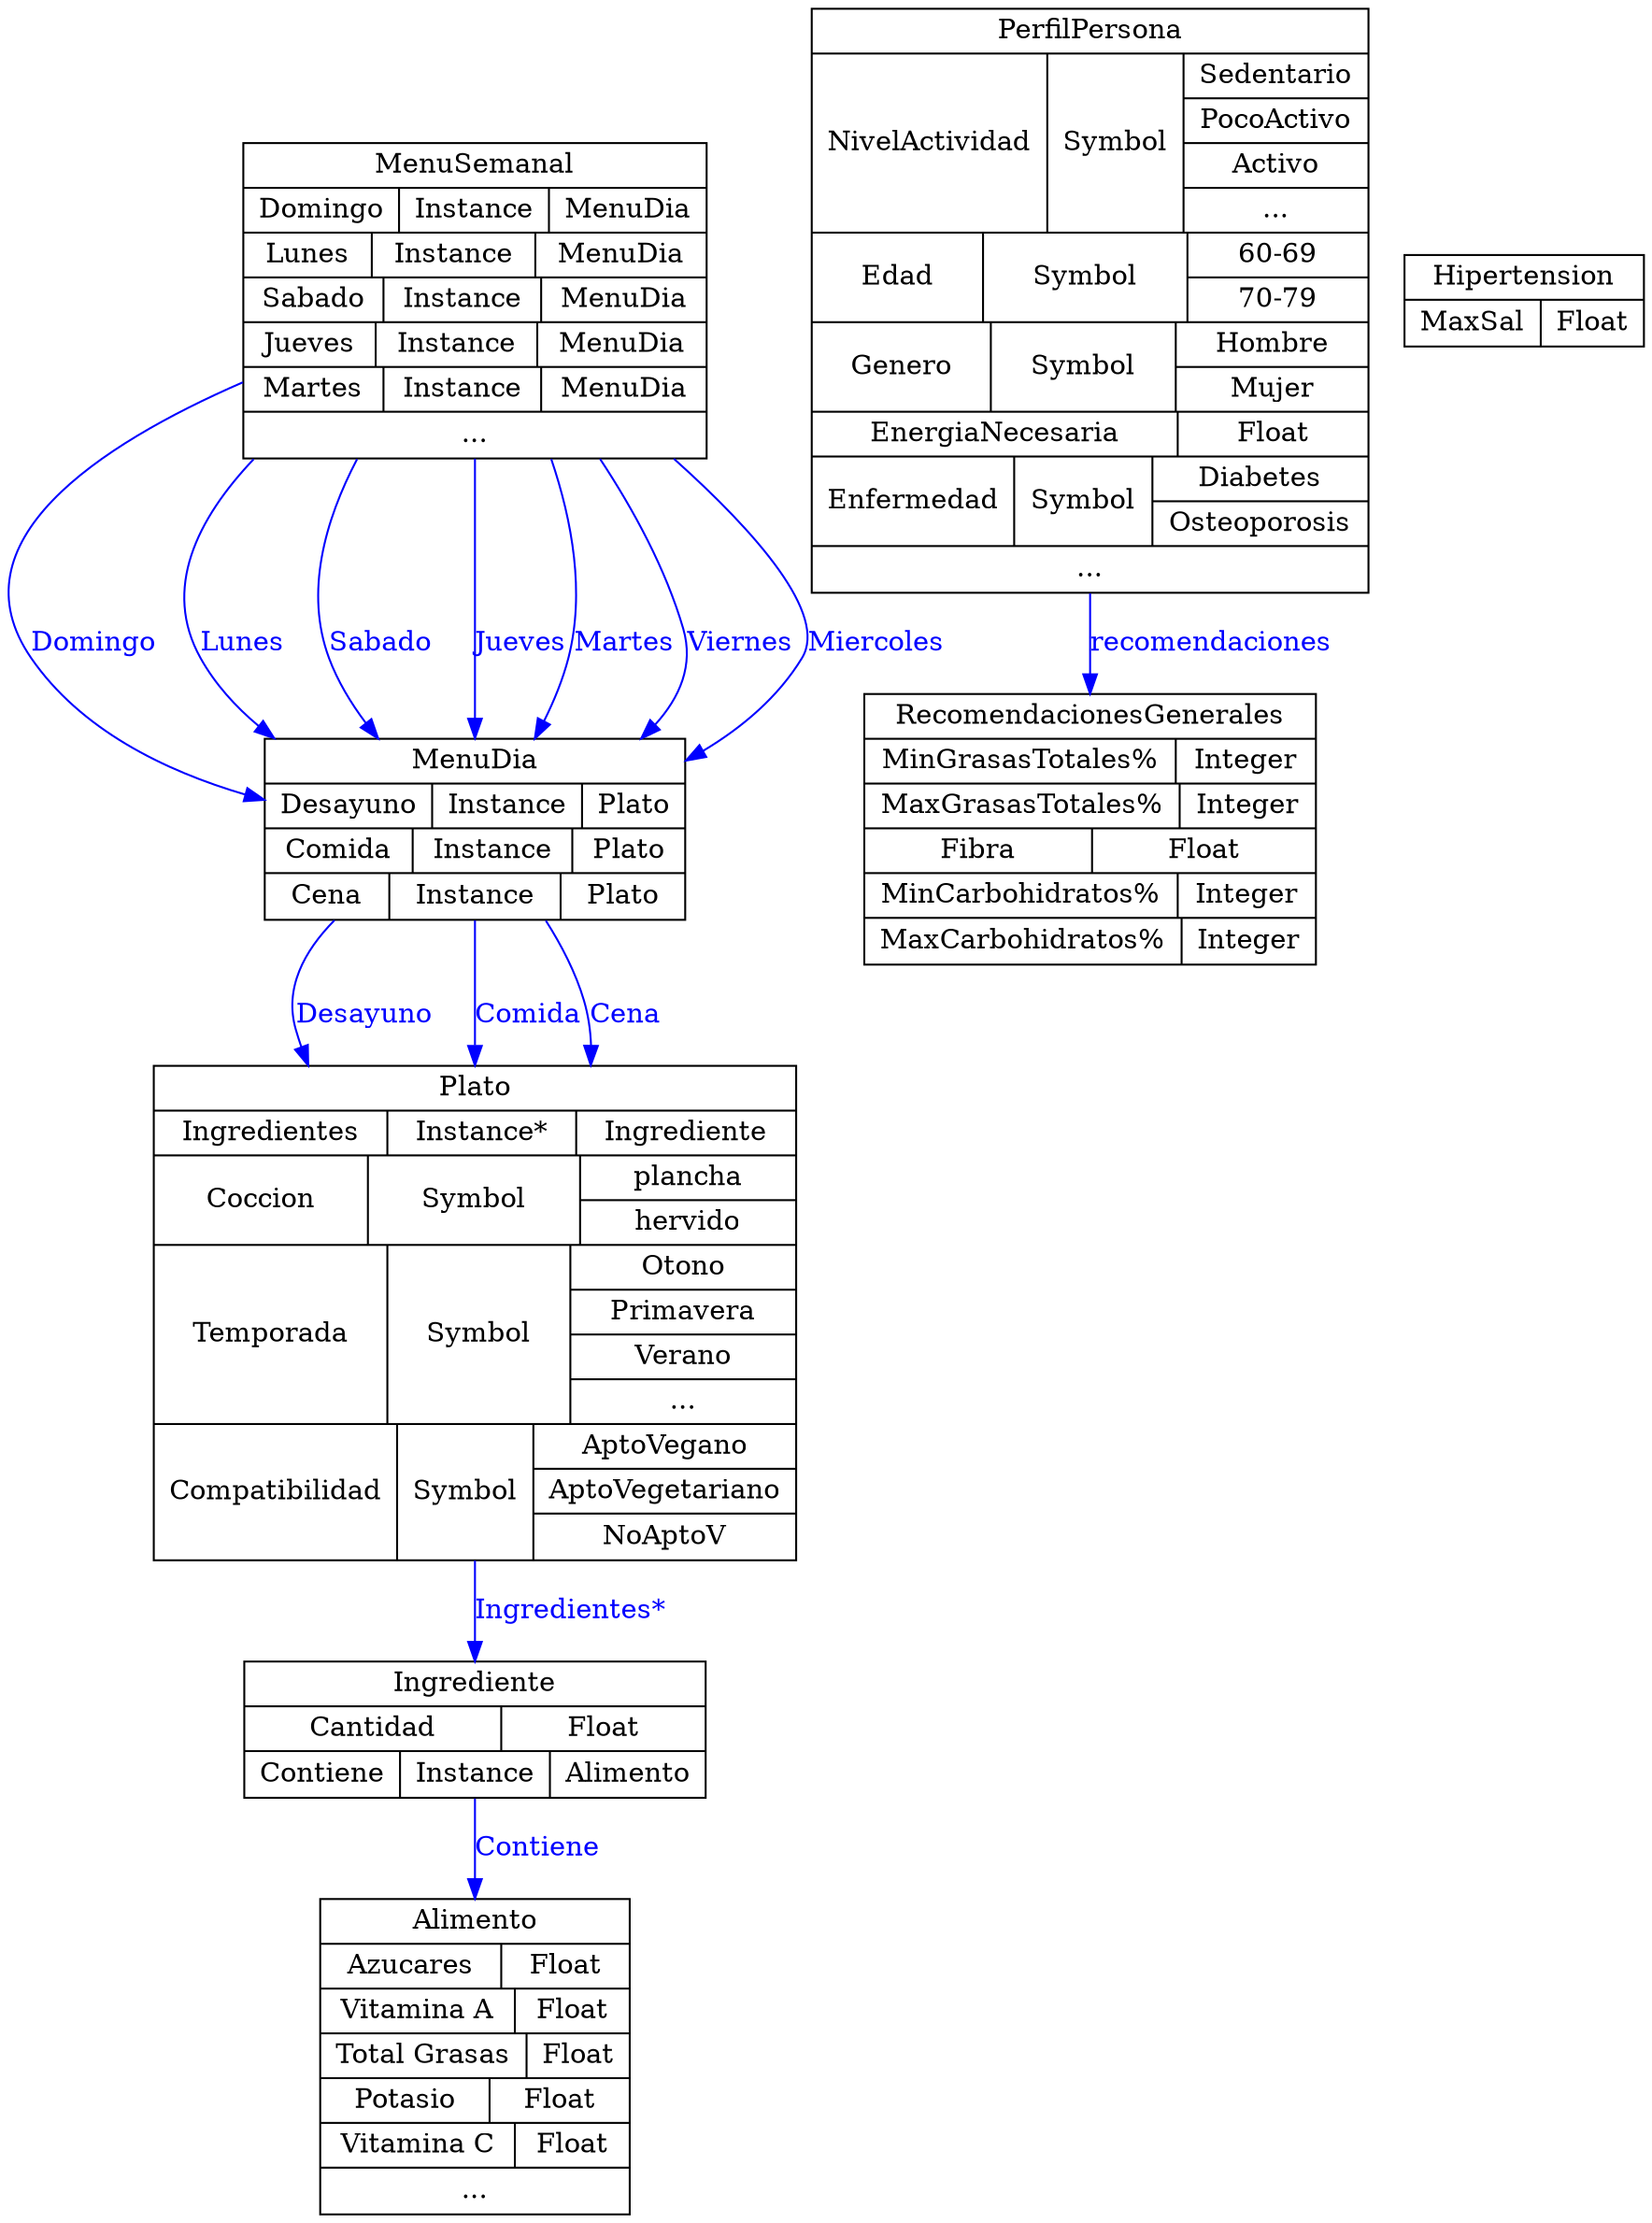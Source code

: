 digraph ontology {
	node [label="\N"];
	graph [bb="0,0,718.08,1134"];
	Plato [label="{Plato|{Ingredientes|Instance*|{Ingrediente}}|{Coccion|Symbol|{plancha|hervido}}|{Temporada|Symbol|{Otono|Primavera|Verano|...}}\
|{Compatibilidad|Symbol|{AptoVegano|AptoVegetariano|NoAptoV}}}", shape=record, color="0.0,0.0,0.0", fontcolor="0.0,0.0,0.0", pos="216.08,463", rects="79.583,566.5,352.58,589.5 79.583,543.5,176.58,566.5 176.58,543.5,260.58,566.5 260.58,543.5,352.58,566.5 79.583,497.5,173.58,543.5\
 173.58,497.5,263.58,543.5 263.58,520.5,352.58,543.5 263.58,497.5,352.58,520.5 79.583,405.5,180.58,497.5 180.58,405.5,260.58,497.5\
 260.58,474.5,352.58,497.5 260.58,451.5,352.58,474.5 260.58,428.5,352.58,451.5 260.58,405.5,352.58,428.5 79.583,336.5,181.58,\
405.5 181.58,336.5,241.58,405.5 241.58,382.5,352.58,405.5 241.58,359.5,352.58,382.5 241.58,336.5,352.58,359.5", width="3.7847", height="3.5278"];
	Ingrediente [label="{Ingrediente|{Cantidad|Float}|{Contiene|Instance|{Alimento}}}", shape=record, color="0.0,0.0,0.0", fontcolor="0.0,0.0,0.0", pos="216.08,249", rects="118.08,260.5,314.08,283.5 118.08,237.5,227.08,260.5 227.08,237.5,314.08,260.5 118.08,214.5,184.08,237.5 184.08,214.5,247.08,237.5\
 247.08,214.5,314.08,237.5", width="2.7222", height="0.97222"];
	PerfilPersona [label="{PerfilPersona|{NivelActividad|Symbol|{Sedentario|PocoActivo|Activo|...}}|{Edad|Symbol|{60-69|70-79}}|{Genero|Symbol|{Hombre|Mujer\
}}|{EnergiaNecesaria|Float}|{Enfermedad|Symbol|{Diabetes|Osteoporosis}}|{...}}", shape=record, color="0.0,0.0,0.0", fontcolor="0.0,0.0,0.0", pos="474.08,984", rects="352.58,1110.5,595.58,1133.5 352.58,1018.5,451.58,1110.5 451.58,1018.5,511.58,1110.5 511.58,1087.5,595.58,1110.5 511.58,1064.5,595.58\
,1087.5 511.58,1041.5,595.58,1064.5 511.58,1018.5,595.58,1041.5 352.58,972.5,427.58,1018.5 427.58,972.5,517.58,1018.5 517.58\
,995.5,595.58,1018.5 517.58,972.5,595.58,995.5 352.58,926.5,431.58,972.5 431.58,926.5,512.58,972.5 512.58,949.5,595.58,972.5 512.58\
,926.5,595.58,949.5 352.58,903.5,507.58,926.5 507.58,903.5,595.58,926.5 352.58,857.5,438.58,903.5 438.58,857.5,500.58,903.5 500.58\
,880.5,595.58,903.5 500.58,857.5,595.58,880.5 352.58,834.5,595.58,857.5", width="3.3681", height="4.1667"];
	RecomendacionesGenerales [label="{RecomendacionesGenerales|{MinGrasasTotales%|Integer}|{MaxGrasasTotales%|Integer}|{Fibra|Float}|{MinCarbohidratos%|Integer}|{MaxCarbohidratos\
%|Integer}}", shape=record, color="0.0,0.0,0.0", fontcolor="0.0,0.0,0.0", pos="474.08,712", rects="379.58,758,568.58,781 379.58,735,511.58,758 511.58,735,568.58,758 379.58,712,513.58,735 513.58,712,568.58,735 379.58,689,474.58,\
712 474.58,689,568.58,712 379.58,666,511.58,689 511.58,666,568.58,689 379.58,643,513.58,666 513.58,643,568.58,666", width="2.6181", height="1.9306"];
	MenuDia [label="{MenuDia|{Desayuno|Instance|{Plato}}|{Comida|Instance|{Plato}}|{Cena|Instance|{Plato}}}", shape=record, color="0.0,0.0,0.0", fontcolor="0.0,0.0,0.0", pos="216.08,712", rects="126.08,735,306.08,758 126.08,712,198.08,735 198.08,712,261.08,735 261.08,712,306.08,735 126.08,689,190.08,712 190.08,689,257.08,\
712 257.08,689,306.08,712 126.08,666,180.08,689 180.08,666,252.08,689 252.08,666,306.08,689", width="2.5", height="1.2917"];
	Alimento [label="{Alimento|{Azucares|Float}|{Vitamina A|Float}|{Total Grasas|Float}|{Potasio|Float}|{Vitamina C|Float}|{...}}", shape=record, color="0.0,0.0,0.0", fontcolor="0.0,0.0,0.0", pos="216.08,81", rects="149.08,138.5,283.08,161.5 149.08,115.5,227.08,138.5 227.08,115.5,283.08,138.5 149.08,92.5,233.08,115.5 233.08,92.5,283.08,115.5 \
149.08,69.5,238.08,92.5 238.08,69.5,283.08,92.5 149.08,46.5,223.08,69.5 223.08,46.5,283.08,69.5 149.08,23.5,233.08,46.5 233.08,23.5\
,283.08,46.5 149.08,0.5,283.08,23.5", width="1.8611", height="2.25"];
	Hipertension [label="{Hipertension|{MaxSal|Float}}", shape=record, color="0.0,0.0,0.0", fontcolor="0.0,0.0,0.0", pos="666.08,984", rects="614.08,984,718.08,1007 614.08,961,673.08,984 673.08,961,718.08,984", width="1.4444", height="0.65278"];
	MenuSemanal [label="{MenuSemanal|{Domingo|Instance|{MenuDia}}|{Lunes|Instance|{MenuDia}}|{Sabado|Instance|{MenuDia}}|{Jueves|Instance|{MenuDia}}|{Martes\
|Instance|{MenuDia}}|{...}}", shape=record, color="0.0,0.0,0.0", fontcolor="0.0,0.0,0.0", pos="216.08,984", rects="117.08,1041.5,315.08,1064.5 117.08,1018.5,185.08,1041.5 185.08,1018.5,248.08,1041.5 248.08,1018.5,315.08,1041.5 117.08,995.5,173.08\
,1018.5 173.08,995.5,242.08,1018.5 242.08,995.5,315.08,1018.5 117.08,972.5,179.08,995.5 179.08,972.5,245.08,995.5 245.08,972.5\
,315.08,995.5 117.08,949.5,175.08,972.5 175.08,949.5,243.08,972.5 243.08,949.5,315.08,972.5 117.08,926.5,176.08,949.5 176.08,926.5\
,243.08,949.5 243.08,926.5,315.08,949.5 117.08,903.5,315.08,926.5", width="2.75", height="2.25"];
	Plato -> Ingrediente [style=filled, label="Ingredientes*", color="0.6666667,1.0,1.0", fontcolor="0.6666667,1.0,1.0", pos="e,216.08,283.83 216.08,336.23 216.08,321.18 216.08,306.69 216.08,294.02", lp="253.58,310"];
	PerfilPersona -> RecomendacionesGenerales [style=filled, label=recomendaciones, color="0.6666667,1.0,1.0", fontcolor="0.6666667,1.0,1.0", pos="e,474.08,781.24 474.08,834.18 474.08,819.47 474.08,804.98 474.08,791.42", lp="523.08,808"];
	MenuDia -> Plato [style=filled, label=Desayuno, color="0.6666667,1.0,1.0", fontcolor="0.6666667,1.0,1.0", pos="e,133.68,589.73 164.4,665.67 153.67,653.34 143.88,639.16 138.08,624 135.05,616.09 133.57,608.03 133.33,599.96", lp="166.08,616"];
	MenuDia -> Plato [style=filled, label=Comida, color="0.6666667,1.0,1.0", fontcolor="0.6666667,1.0,1.0", pos="e,216.08,589.67 216.08,665.98 216.08,646.99 216.08,623.77 216.08,599.92", lp="238.58,616"];
	MenuDia -> Plato [style=filled, label=Cena, color="0.6666667,1.0,1.0", fontcolor="0.6666667,1.0,1.0", pos="e,265.01,589.54 245.32,665.72 252.19,652.76 258.54,638.26 262.08,624 264.06,616.02 265.03,607.84 265.2,599.6", lp="279.58,616"];
	Ingrediente -> Alimento [style=filled, label=Contiene, color="0.6666667,1.0,1.0", fontcolor="0.6666667,1.0,1.0", pos="e,216.08,161.51 216.08,214.41 216.08,201.82 216.08,186.84 216.08,171.57", lp="241.08,188"];
	MenuSemanal -> MenuDia [style=filled, label=Domingo, color="0.6666667,1.0,1.0", fontcolor="0.6666667,1.0,1.0", pos="e,216.08,758.34 216.08,903.45 216.08,860.04 216.08,807.37 216.08,768.44", lp="242.08,808"];
	MenuSemanal -> MenuDia [style=filled, label=Lunes, color="0.6666667,1.0,1.0", fontcolor="0.6666667,1.0,1.0", pos="e,250,758.22 258.93,903.36 271.03,871.28 278.6,833.92 269.08,800 265.94,788.81 260.92,777.62 255.19,767.18", lp="290.08,808"];
	MenuSemanal -> MenuDia [style=filled, label=Sabado, color="0.6666667,1.0,1.0", fontcolor="0.6666667,1.0,1.0", pos="e,289.35,758.24 272.43,903.43 288.13,876.88 303.06,846.31 311.08,816 316.04,797.27 308.72,780.23 296.28,765.64", lp="334.58,808"];
	MenuSemanal -> MenuDia [style=filled, label=Jueves, color="0.6666667,1.0,1.0", fontcolor="0.6666667,1.0,1.0", pos="e,306.29,748.42 282.57,903.48 301.86,880.83 323.11,856.26 343.08,834 354.37,821.43 368.38,814.71 360.08,800 349.54,781.31 333.18\
,766.18 315.22,754.11", lp="381.58,808"];
	MenuSemanal -> MenuDia [style=filled, label=Martes, color="0.6666667,1.0,1.0", fontcolor="0.6666667,1.0,1.0", pos="e,125.93,727.74 116.96,944.38 46.968,911.02 -27.956,858.98 11.083,800 34.79,764.19 76.525,743.07 116.18,730.64", lp="30.583,808"];
	MenuSemanal -> MenuDia [style=filled, label=Viernes, color="0.6666667,1.0,1.0", fontcolor="0.6666667,1.0,1.0", pos="e,125.74,749 116.85,917.8 78.817,884.31 49.571,841.83 73.083,800 83.424,781.6 99.404,766.65 116.99,754.65", lp="94.583,808"];
	MenuSemanal -> MenuDia [style=filled, label=Miercoles, color="0.6666667,1.0,1.0", fontcolor="0.6666667,1.0,1.0", pos="e,178.07,758.2 168.54,903.43 155.1,871.36 146.65,833.98 157.08,800 160.6,788.55 166.19,777.26 172.56,766.79", lp="184.58,808"];
}
